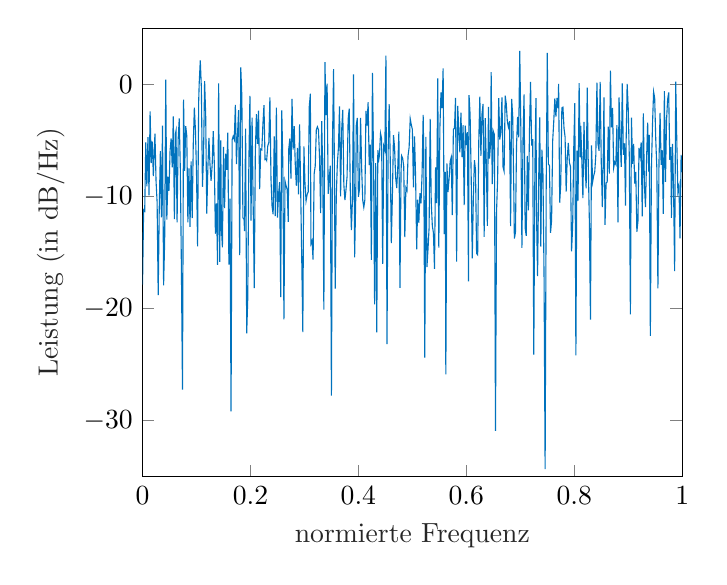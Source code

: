 % This file was created by matlab2tikz.
%
%The latest updates can be retrieved from
%  http://www.mathworks.com/matlabcentral/fileexchange/22022-matlab2tikz-matlab2tikz
%where you can also make suggestions and rate matlab2tikz.
%
\definecolor{mycolor1}{rgb}{0.0,0.447,0.741}%
%
\begin{tikzpicture}

\begin{axis}[%
xmin=0,
xmax=1,
xlabel style={font=\color{white!15!black}},
xlabel={$\text{normierte Frequenz}$},
ymin=-35,
ymax=5,
ylabel style={font=\color{white!15!black}},
ylabel={{Leistung (in dB/Hz)}},
axis background/.style={fill=white},
]
\addplot [color=mycolor1]
  table[row sep=crcr]{%
0	-17.887\\
0.002	-11.217\\
0.004	-11.334\\
0.006	-5.186\\
0.008	-9.102\\
0.01	-4.725\\
0.012	-9.916\\
0.014	-2.418\\
0.016	-7.038\\
0.018	-5.109\\
0.02	-8.191\\
0.021	-6.736\\
0.023	-4.404\\
0.025	-8.62\\
0.027	-10.547\\
0.029	-18.814\\
0.031	-10.968\\
0.033	-5.972\\
0.035	-11.87\\
0.037	-3.694\\
0.039	-17.932\\
0.041	-13.968\\
0.043	0.422\\
0.045	-12.079\\
0.047	-8.239\\
0.049	-9.499\\
0.051	-5.945\\
0.053	-4.821\\
0.055	-7.419\\
0.057	-2.862\\
0.059	-12.04\\
0.061	-4.421\\
0.062	-4.169\\
0.064	-12.313\\
0.066	-4.921\\
0.068	-3.056\\
0.07	-7.551\\
0.072	-16.383\\
0.074	-27.236\\
0.076	-1.373\\
0.078	-7.717\\
0.08	-3.734\\
0.082	-4.599\\
0.084	-12.324\\
0.086	-7.501\\
0.088	-12.719\\
0.09	-6.87\\
0.092	-11.936\\
0.094	-5.3\\
0.096	-2.088\\
0.098	-4.088\\
0.1	-7.897\\
0.102	-14.463\\
0.104	-1.545\\
0.105	0.104\\
0.107	2.137\\
0.109	-0.29\\
0.111	-9.143\\
0.113	-6.449\\
0.115	0.28\\
0.117	-2.749\\
0.119	-11.537\\
0.121	-7.515\\
0.123	-4.783\\
0.125	-7.181\\
0.127	-8.607\\
0.129	-7.192\\
0.131	-4.19\\
0.133	-7.092\\
0.135	-13.336\\
0.137	-10.637\\
0.139	-16.112\\
0.141	0.073\\
0.143	-15.844\\
0.145	-5.005\\
0.146	-12.742\\
0.148	-14.555\\
0.15	-5.598\\
0.152	-11.045\\
0.154	-6.193\\
0.156	-7.628\\
0.158	-4.313\\
0.16	-16.092\\
0.162	-10.21\\
0.164	-29.19\\
0.166	-4.953\\
0.168	-4.644\\
0.17	-4.927\\
0.172	-1.836\\
0.174	-7.117\\
0.176	-4.447\\
0.178	-2.309\\
0.18	-15.245\\
0.182	1.514\\
0.184	-1.053\\
0.186	-11.925\\
0.188	-12.003\\
0.189	-13.105\\
0.191	-3.964\\
0.193	-22.225\\
0.195	-19.063\\
0.197	-6.963\\
0.199	-1.027\\
0.201	-12.155\\
0.203	-2.985\\
0.205	-10.774\\
0.207	-18.192\\
0.209	-6.058\\
0.211	-2.669\\
0.213	-5.328\\
0.215	-2.355\\
0.217	-9.356\\
0.219	-5.79\\
0.221	-5.858\\
0.223	-3.606\\
0.225	-1.868\\
0.227	-6.729\\
0.229	-6.669\\
0.23	-6.787\\
0.232	-5.513\\
0.234	-5.182\\
0.236	-1.178\\
0.238	-8.444\\
0.24	-10.898\\
0.242	-11.609\\
0.244	-4.648\\
0.246	-11.772\\
0.248	-2.083\\
0.25	-11.904\\
0.252	-9.825\\
0.254	-8.734\\
0.256	-18.993\\
0.258	-2.338\\
0.26	-7.134\\
0.262	-20.983\\
0.264	-8.64\\
0.266	-9.065\\
0.268	-9.381\\
0.27	-12.285\\
0.271	-5.726\\
0.273	-4.843\\
0.275	-8.429\\
0.277	-1.295\\
0.279	-5.838\\
0.281	-3.742\\
0.283	-7.118\\
0.285	-9.053\\
0.287	-5.677\\
0.289	-9.832\\
0.291	-3.569\\
0.293	-9.362\\
0.295	-15.599\\
0.297	-22.104\\
0.299	-5.552\\
0.301	-8.839\\
0.303	-10.405\\
0.305	-9.82\\
0.307	-9.603\\
0.309	-1.954\\
0.311	-0.832\\
0.312	-14.224\\
0.314	-13.95\\
0.316	-15.651\\
0.318	-7.988\\
0.32	-7.29\\
0.322	-4.068\\
0.324	-3.796\\
0.326	-4.065\\
0.328	-6.572\\
0.33	-11.496\\
0.332	-3.283\\
0.334	-8.13\\
0.336	-20.108\\
0.338	1.981\\
0.34	-2.755\\
0.342	0.063\\
0.344	-9.774\\
0.346	-8.393\\
0.348	-7.252\\
0.35	-27.783\\
0.352	-5.111\\
0.354	1.343\\
0.355	-4.279\\
0.357	-18.24\\
0.359	-10.008\\
0.361	-7.049\\
0.363	-5.66\\
0.365	-1.964\\
0.367	-9.992\\
0.369	-4.062\\
0.371	-2.295\\
0.373	-8.927\\
0.375	-10.339\\
0.377	-9.41\\
0.379	-8.233\\
0.381	-3.109\\
0.383	-2.171\\
0.385	-9.587\\
0.387	-13.014\\
0.389	-10.247\\
0.391	0.889\\
0.393	-15.439\\
0.395	-10.359\\
0.396	-3.693\\
0.398	-3.003\\
0.4	-10.042\\
0.402	-9.384\\
0.404	-3.0\\
0.406	-7.443\\
0.408	-10.343\\
0.41	-10.97\\
0.412	-10.297\\
0.414	-2.37\\
0.416	-3.681\\
0.418	-1.592\\
0.42	-7.208\\
0.422	-5.396\\
0.424	-15.674\\
0.426	1.009\\
0.428	-6.406\\
0.43	-19.634\\
0.432	-7.043\\
0.434	-22.128\\
0.436	-5.87\\
0.438	-6.657\\
0.439	-6.352\\
0.441	-4.384\\
0.443	-4.877\\
0.445	-16.023\\
0.447	-5.514\\
0.449	-5.841\\
0.451	2.559\\
0.453	-23.179\\
0.455	-6.228\\
0.457	-1.78\\
0.459	-6.653\\
0.461	-14.163\\
0.463	-9.92\\
0.465	-4.531\\
0.467	-5.62\\
0.469	-8.33\\
0.471	-9.256\\
0.473	-7.361\\
0.475	-4.224\\
0.477	-18.158\\
0.479	-7.862\\
0.48	-6.376\\
0.482	-6.596\\
0.484	-7.34\\
0.486	-13.637\\
0.488	-9.242\\
0.49	-9.498\\
0.492	-6.38\\
0.494	-5.614\\
0.496	-3.072\\
0.498	-3.617\\
0.5	-4.025\\
0.502	-9.2\\
0.504	-4.65\\
0.506	-8.32\\
0.508	-14.73\\
0.51	-10.304\\
0.512	-12.369\\
0.514	-9.717\\
0.516	-10.619\\
0.518	-7.991\\
0.52	-2.739\\
0.521	-5.8\\
0.523	-24.382\\
0.525	-4.697\\
0.527	-16.309\\
0.529	-14.701\\
0.531	-12.787\\
0.533	-3.087\\
0.535	-10.571\\
0.537	-12.634\\
0.539	-13.251\\
0.541	-16.465\\
0.543	-7.416\\
0.545	-10.606\\
0.547	0.521\\
0.549	-14.575\\
0.551	-3.896\\
0.553	-0.728\\
0.555	-2.123\\
0.557	1.421\\
0.559	-13.375\\
0.561	-7.814\\
0.562	-25.895\\
0.564	-7.062\\
0.566	-9.61\\
0.568	-8.476\\
0.57	-6.908\\
0.572	-6.518\\
0.574	-11.672\\
0.576	-4.019\\
0.578	-3.934\\
0.58	-1.221\\
0.582	-15.833\\
0.584	-1.932\\
0.586	-4.024\\
0.588	-6.078\\
0.59	-2.532\\
0.592	-6.5\\
0.594	-3.653\\
0.596	-10.783\\
0.598	-3.687\\
0.6	-5.418\\
0.602	-4.265\\
0.604	-17.588\\
0.605	-0.965\\
0.607	-2.705\\
0.609	-8.226\\
0.611	-15.527\\
0.613	-10.125\\
0.615	-6.782\\
0.617	-7.637\\
0.619	-15.091\\
0.621	-15.22\\
0.623	-5.17\\
0.625	-1.111\\
0.627	-6.396\\
0.629	-2.664\\
0.631	-1.756\\
0.633	-13.618\\
0.635	-3.024\\
0.637	-7.077\\
0.639	-12.642\\
0.641	-2.028\\
0.643	-6.623\\
0.645	-5.234\\
0.646	1.092\\
0.648	-8.9\\
0.65	-4.189\\
0.652	-4.479\\
0.654	-30.914\\
0.656	-11.335\\
0.658	-8.422\\
0.66	-1.236\\
0.662	-4.927\\
0.664	-4.218\\
0.666	-1.163\\
0.668	-7.383\\
0.67	-7.772\\
0.672	-1.013\\
0.674	-1.737\\
0.676	-3.332\\
0.678	-3.834\\
0.68	-3.283\\
0.682	-12.657\\
0.684	-1.311\\
0.686	-2.942\\
0.688	-9.616\\
0.689	-13.775\\
0.691	-13.208\\
0.693	-5.49\\
0.695	-2.909\\
0.697	-4.73\\
0.699	2.987\\
0.701	-3.982\\
0.703	-14.589\\
0.705	-4.928\\
0.707	-0.912\\
0.709	-12.827\\
0.711	-13.53\\
0.713	-6.39\\
0.715	-11.247\\
0.717	-4.204\\
0.719	0.211\\
0.721	-5.477\\
0.723	-4.902\\
0.725	-24.124\\
0.727	-7.668\\
0.729	-1.238\\
0.73	-11.457\\
0.732	-17.127\\
0.734	-8.706\\
0.736	-2.952\\
0.738	-14.482\\
0.74	-5.828\\
0.742	-8.025\\
0.744	-17.077\\
0.746	-34.345\\
0.748	-9.167\\
0.75	2.796\\
0.752	-7.131\\
0.754	-7.246\\
0.756	-13.247\\
0.758	-12.17\\
0.76	-5.054\\
0.762	-3.31\\
0.764	-1.251\\
0.766	-2.895\\
0.768	-1.226\\
0.77	-2.15\\
0.771	0.039\\
0.773	-10.569\\
0.775	-8.905\\
0.777	-2.107\\
0.779	-2.04\\
0.781	-3.918\\
0.783	-4.705\\
0.785	-9.568\\
0.787	-6.569\\
0.789	-5.229\\
0.791	-6.981\\
0.793	-7.351\\
0.795	-14.916\\
0.797	-12.694\\
0.799	-5.822\\
0.801	-1.694\\
0.803	-24.195\\
0.805	-5.912\\
0.807	-10.386\\
0.809	0.105\\
0.811	-6.521\\
0.812	-3.709\\
0.814	-6.761\\
0.816	-10.155\\
0.818	-3.36\\
0.82	-7.072\\
0.822	-9.282\\
0.824	-0.304\\
0.826	-7.348\\
0.828	-12.279\\
0.83	-20.995\\
0.832	-5.455\\
0.834	-8.718\\
0.836	-8.175\\
0.838	-7.778\\
0.84	-6.265\\
0.842	0.155\\
0.844	-5.339\\
0.846	-5.94\\
0.848	0.221\\
0.85	-6.934\\
0.852	-10.967\\
0.854	-5.712\\
0.855	-1.162\\
0.857	-12.552\\
0.859	-8.807\\
0.861	-8.724\\
0.863	-3.772\\
0.865	-7.974\\
0.867	1.224\\
0.869	-3.851\\
0.871	-2.103\\
0.873	-7.444\\
0.875	-6.943\\
0.877	-7.138\\
0.879	-3.652\\
0.881	-12.333\\
0.883	-1.171\\
0.885	-4.61\\
0.887	-7.379\\
0.889	0.079\\
0.891	-6.296\\
0.893	-5.267\\
0.895	-10.828\\
0.896	-5.466\\
0.898	0.035\\
0.9	-2.146\\
0.902	-6.462\\
0.904	-20.529\\
0.906	-2.988\\
0.908	-7.109\\
0.91	-5.321\\
0.912	-8.87\\
0.914	-7.823\\
0.916	-13.161\\
0.918	-12.231\\
0.92	-5.675\\
0.922	-6.411\\
0.924	-5.178\\
0.926	-11.782\\
0.928	-2.603\\
0.93	-9.067\\
0.932	-10.965\\
0.934	-6.621\\
0.936	-3.429\\
0.938	-7.785\\
0.939	-4.516\\
0.941	-22.444\\
0.943	-7.475\\
0.945	-3.555\\
0.947	-0.673\\
0.949	-1.215\\
0.951	-4.917\\
0.953	-7.457\\
0.955	-18.203\\
0.957	-6.939\\
0.959	-2.544\\
0.961	-7.18\\
0.963	-5.89\\
0.965	-11.569\\
0.967	-0.613\\
0.969	-8.716\\
0.971	-3.2\\
0.973	-1.359\\
0.975	-0.734\\
0.977	-6.734\\
0.979	-5.618\\
0.98	-11.915\\
0.982	-5.321\\
0.984	-9.329\\
0.986	-16.665\\
0.988	0.229\\
0.99	-5.023\\
0.992	-9.591\\
0.994	-9.071\\
0.996	-13.742\\
0.998	-6.308\\
1	-7.837\\
};

\end{axis}
\end{tikzpicture}%